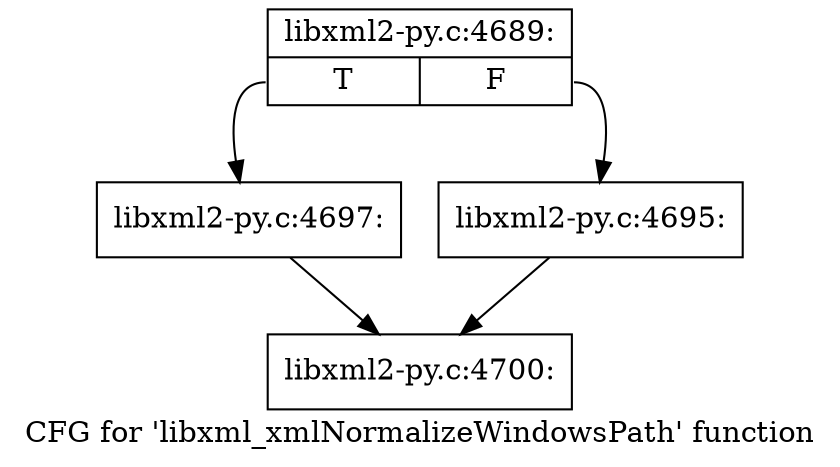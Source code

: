 digraph "CFG for 'libxml_xmlNormalizeWindowsPath' function" {
	label="CFG for 'libxml_xmlNormalizeWindowsPath' function";

	Node0x4073a60 [shape=record,label="{libxml2-py.c:4689:|{<s0>T|<s1>F}}"];
	Node0x4073a60:s0 -> Node0x4076830;
	Node0x4073a60:s1 -> Node0x40767e0;
	Node0x40767e0 [shape=record,label="{libxml2-py.c:4695:}"];
	Node0x40767e0 -> Node0x4075060;
	Node0x4076830 [shape=record,label="{libxml2-py.c:4697:}"];
	Node0x4076830 -> Node0x4075060;
	Node0x4075060 [shape=record,label="{libxml2-py.c:4700:}"];
}
